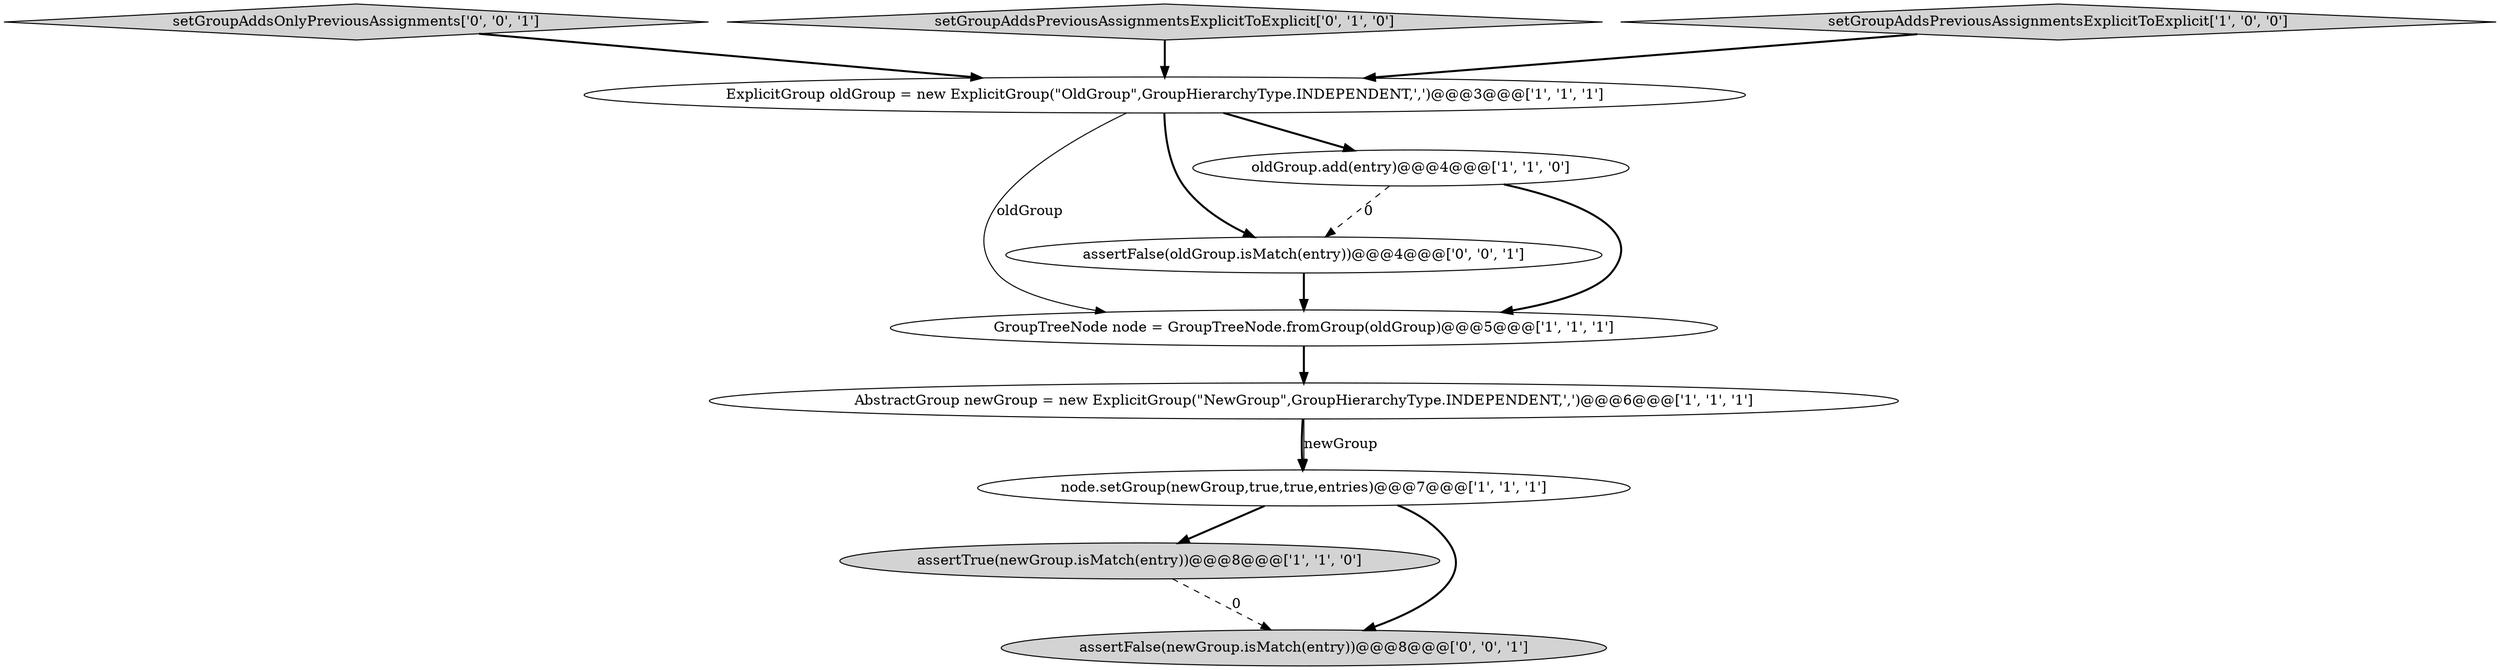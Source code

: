 digraph {
3 [style = filled, label = "node.setGroup(newGroup,true,true,entries)@@@7@@@['1', '1', '1']", fillcolor = white, shape = ellipse image = "AAA0AAABBB1BBB"];
2 [style = filled, label = "ExplicitGroup oldGroup = new ExplicitGroup(\"OldGroup\",GroupHierarchyType.INDEPENDENT,',')@@@3@@@['1', '1', '1']", fillcolor = white, shape = ellipse image = "AAA0AAABBB1BBB"];
5 [style = filled, label = "GroupTreeNode node = GroupTreeNode.fromGroup(oldGroup)@@@5@@@['1', '1', '1']", fillcolor = white, shape = ellipse image = "AAA0AAABBB1BBB"];
8 [style = filled, label = "setGroupAddsOnlyPreviousAssignments['0', '0', '1']", fillcolor = lightgray, shape = diamond image = "AAA0AAABBB3BBB"];
7 [style = filled, label = "setGroupAddsPreviousAssignmentsExplicitToExplicit['0', '1', '0']", fillcolor = lightgray, shape = diamond image = "AAA0AAABBB2BBB"];
1 [style = filled, label = "assertTrue(newGroup.isMatch(entry))@@@8@@@['1', '1', '0']", fillcolor = lightgray, shape = ellipse image = "AAA0AAABBB1BBB"];
6 [style = filled, label = "AbstractGroup newGroup = new ExplicitGroup(\"NewGroup\",GroupHierarchyType.INDEPENDENT,',')@@@6@@@['1', '1', '1']", fillcolor = white, shape = ellipse image = "AAA0AAABBB1BBB"];
4 [style = filled, label = "setGroupAddsPreviousAssignmentsExplicitToExplicit['1', '0', '0']", fillcolor = lightgray, shape = diamond image = "AAA0AAABBB1BBB"];
9 [style = filled, label = "assertFalse(oldGroup.isMatch(entry))@@@4@@@['0', '0', '1']", fillcolor = white, shape = ellipse image = "AAA0AAABBB3BBB"];
10 [style = filled, label = "assertFalse(newGroup.isMatch(entry))@@@8@@@['0', '0', '1']", fillcolor = lightgray, shape = ellipse image = "AAA0AAABBB3BBB"];
0 [style = filled, label = "oldGroup.add(entry)@@@4@@@['1', '1', '0']", fillcolor = white, shape = ellipse image = "AAA0AAABBB1BBB"];
9->5 [style = bold, label=""];
6->3 [style = bold, label=""];
3->10 [style = bold, label=""];
2->5 [style = solid, label="oldGroup"];
2->0 [style = bold, label=""];
4->2 [style = bold, label=""];
2->9 [style = bold, label=""];
5->6 [style = bold, label=""];
6->3 [style = solid, label="newGroup"];
3->1 [style = bold, label=""];
8->2 [style = bold, label=""];
0->9 [style = dashed, label="0"];
1->10 [style = dashed, label="0"];
7->2 [style = bold, label=""];
0->5 [style = bold, label=""];
}
